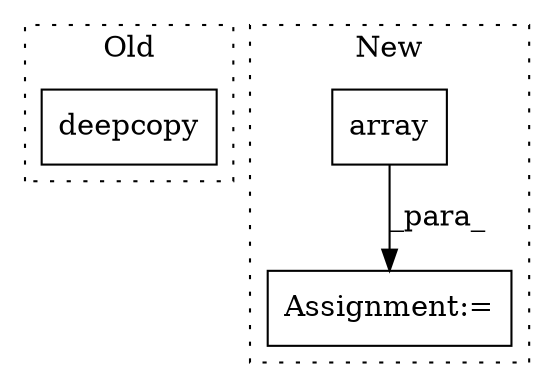 digraph G {
subgraph cluster0 {
1 [label="deepcopy" a="32" s="15096,15164" l="9,1" shape="box"];
label = "Old";
style="dotted";
}
subgraph cluster1 {
2 [label="array" a="32" s="14991,15073" l="6,1" shape="box"];
3 [label="Assignment:=" a="7" s="14984" l="1" shape="box"];
label = "New";
style="dotted";
}
2 -> 3 [label="_para_"];
}